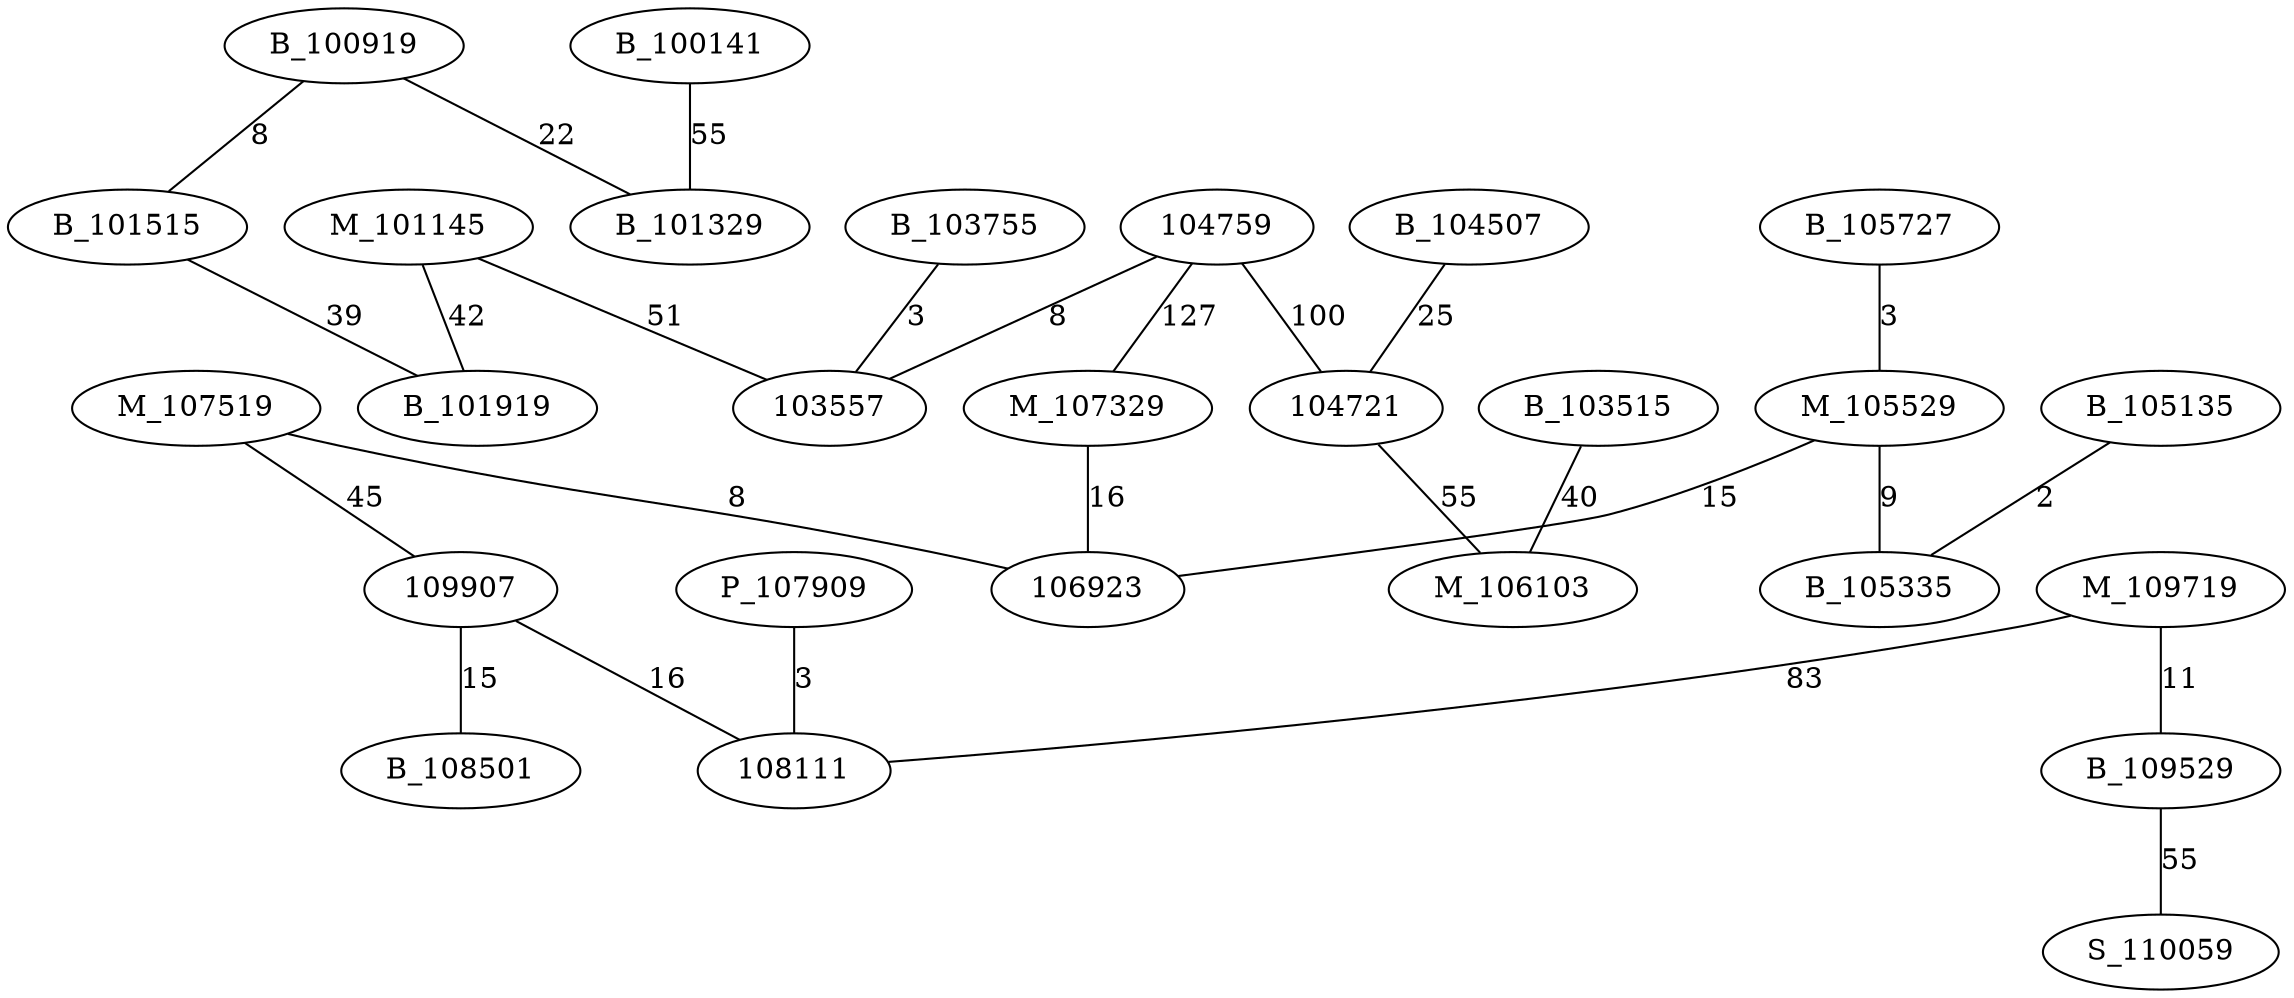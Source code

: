 graph chemin {

	P_107909 -- 108111 [label=3]
	104759 -- 103557 [label=8]
	104759 -- M_107329 [label=127]
	104759 -- 104721 [label=100]
	B_104507 -- 104721 [label=25]
	B_105727 -- M_105529 [label=3]
	B_100919 -- B_101515 [label=8]
	B_100919 -- B_101329 [label=22]
	M_107519 -- 109907 [label=45]
	M_107519 -- 106923 [label=8]
	M_109719 -- 108111 [label=83]
	M_109719 -- B_109529 [label=11]
	M_101145 -- 103557 [label=51]
	M_101145 -- B_101919 [label=42]
	M_107329 -- 106923 [label=16]
	B_105135 -- B_105335 [label=2]
	B_109529 -- S_110059 [label=55]
	104721 -- M_106103 [label=55]
	B_103755 -- 103557 [label=3]
	B_103515 -- M_106103 [label=40]
	B_101515 -- B_101919 [label=39]
	109907 -- 108111 [label=16]
	109907 -- B_108501 [label=15]
	B_100141 -- B_101329 [label=55]
	M_105529 -- 106923 [label=15]
	M_105529 -- B_105335 [label=9]

}
